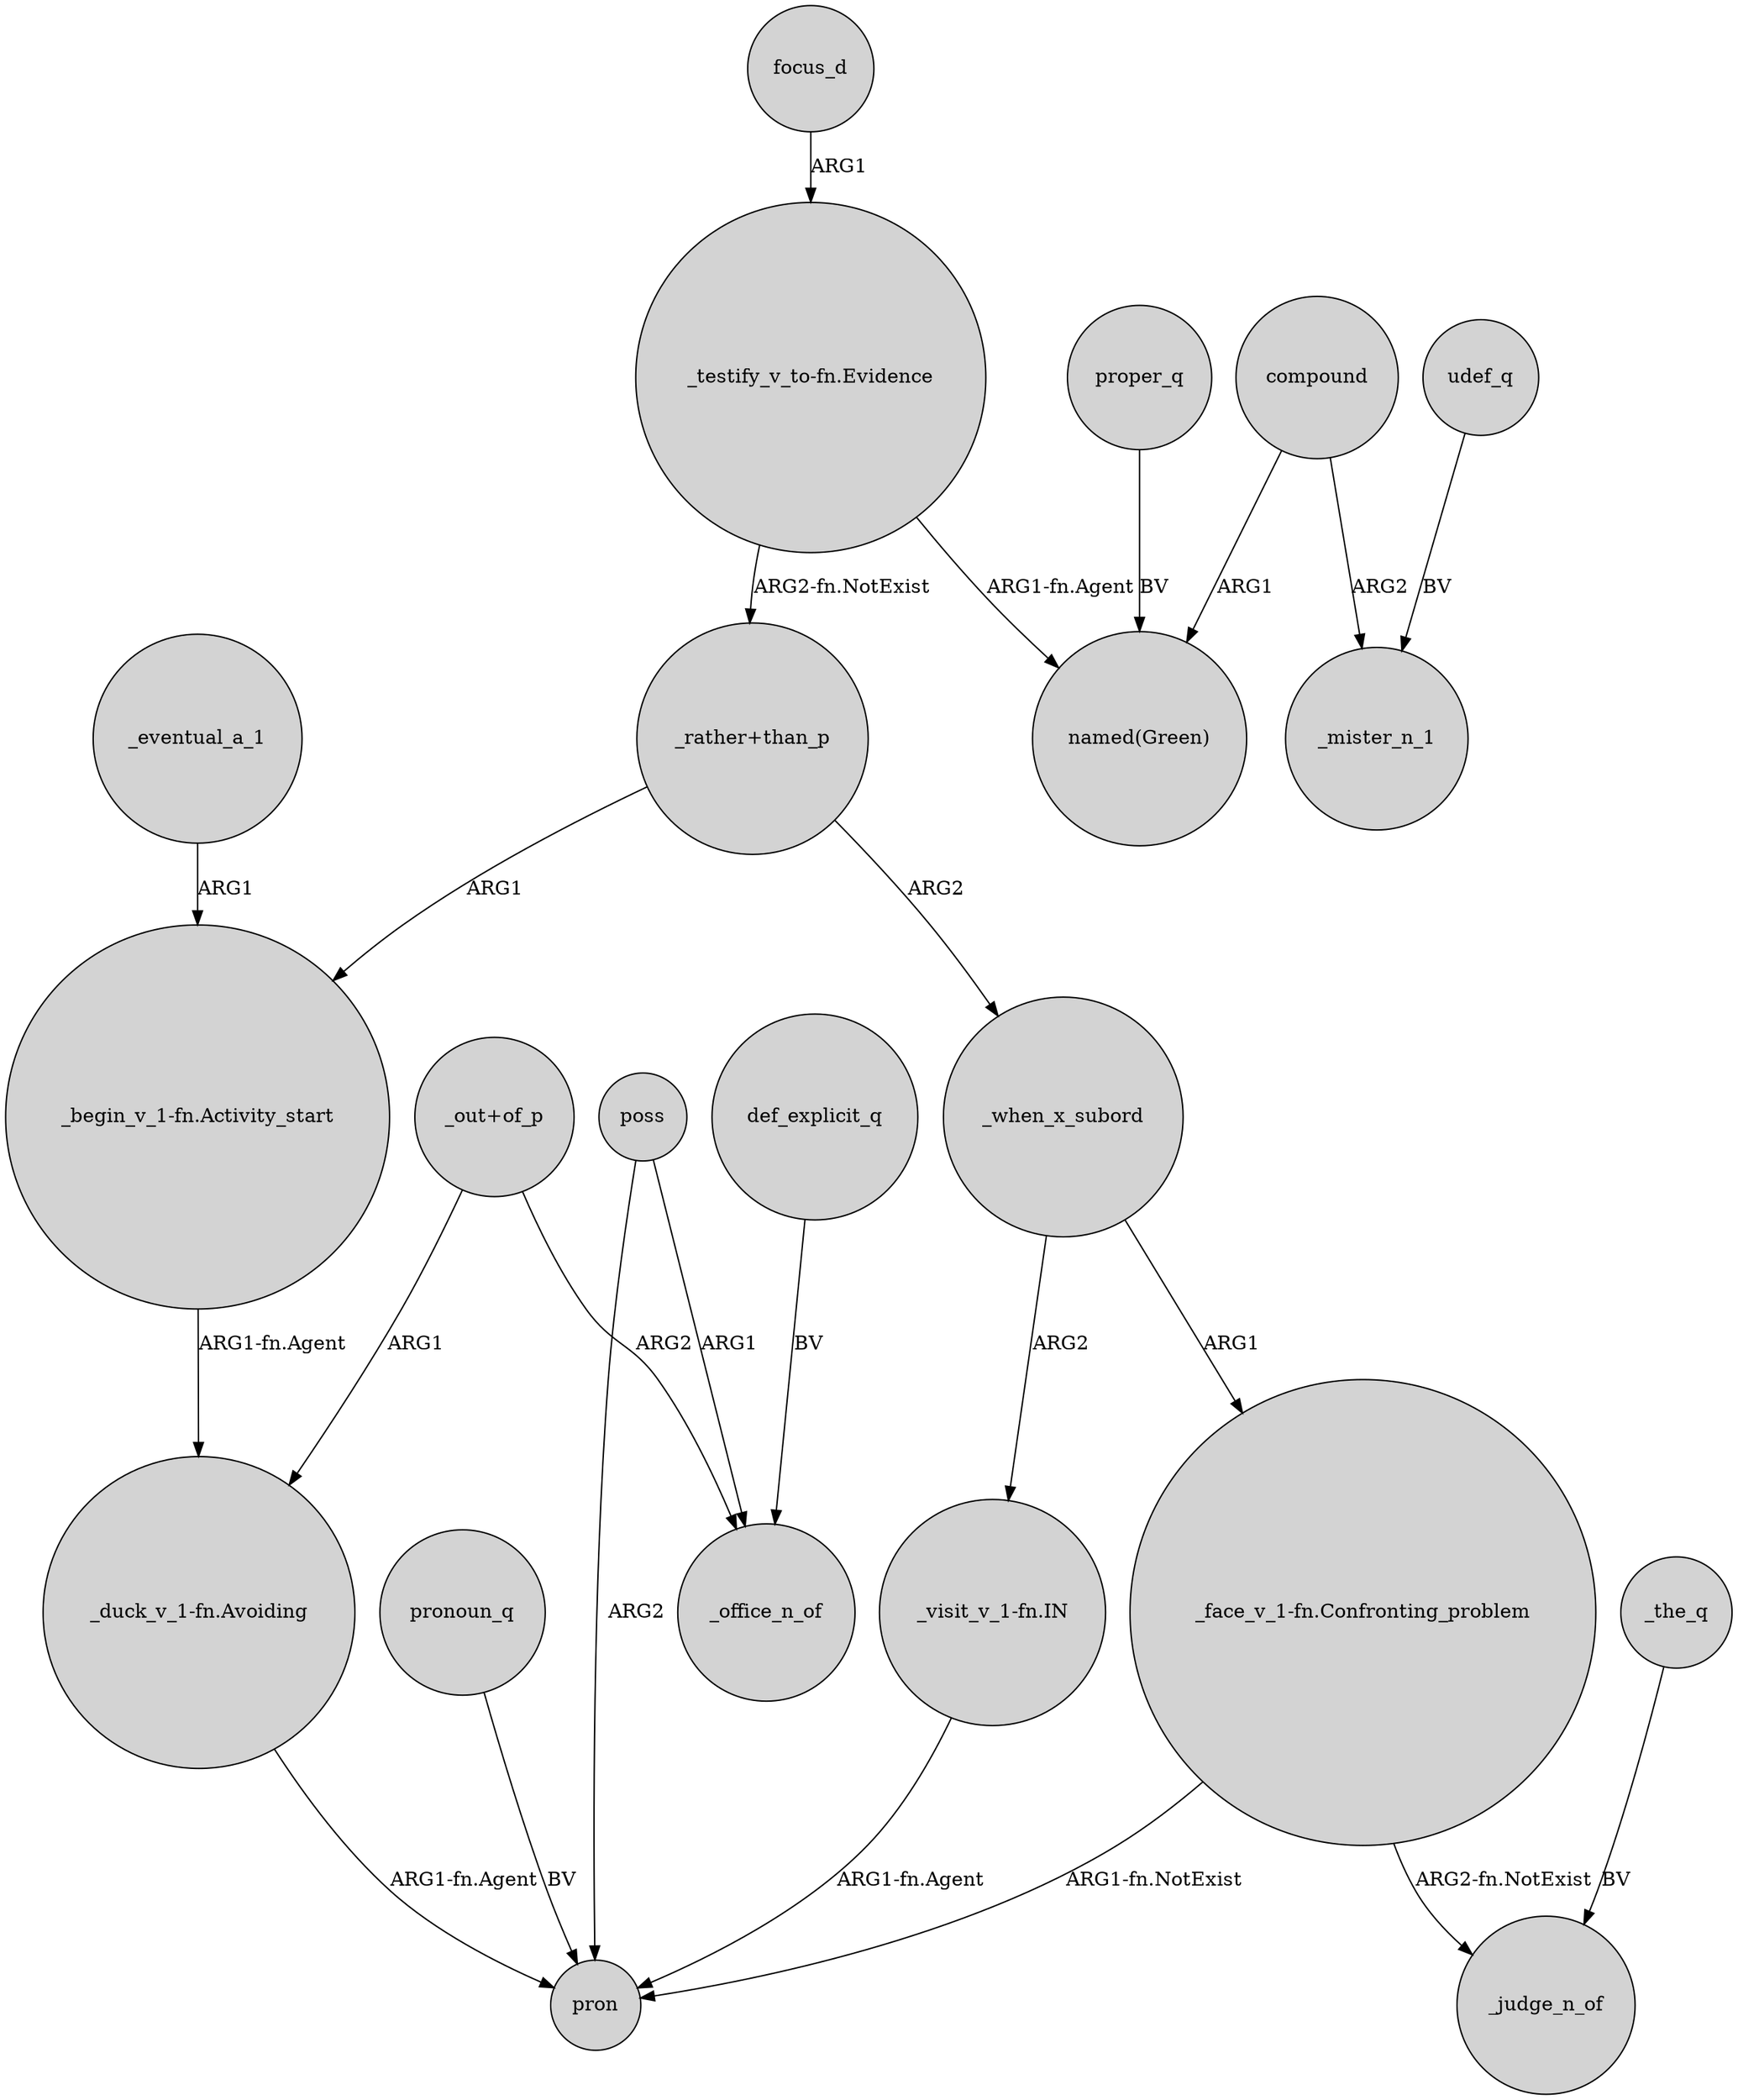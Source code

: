 digraph {
	node [shape=circle style=filled]
	"_rather+than_p" -> _when_x_subord [label=ARG2]
	poss -> pron [label=ARG2]
	"_begin_v_1-fn.Activity_start" -> "_duck_v_1-fn.Avoiding" [label="ARG1-fn.Agent"]
	def_explicit_q -> _office_n_of [label=BV]
	compound -> _mister_n_1 [label=ARG2]
	"_testify_v_to-fn.Evidence" -> "_rather+than_p" [label="ARG2-fn.NotExist"]
	udef_q -> _mister_n_1 [label=BV]
	"_rather+than_p" -> "_begin_v_1-fn.Activity_start" [label=ARG1]
	_when_x_subord -> "_face_v_1-fn.Confronting_problem" [label=ARG1]
	_eventual_a_1 -> "_begin_v_1-fn.Activity_start" [label=ARG1]
	"_face_v_1-fn.Confronting_problem" -> _judge_n_of [label="ARG2-fn.NotExist"]
	pronoun_q -> pron [label=BV]
	compound -> "named(Green)" [label=ARG1]
	"_face_v_1-fn.Confronting_problem" -> pron [label="ARG1-fn.NotExist"]
	poss -> _office_n_of [label=ARG1]
	"_duck_v_1-fn.Avoiding" -> pron [label="ARG1-fn.Agent"]
	proper_q -> "named(Green)" [label=BV]
	"_testify_v_to-fn.Evidence" -> "named(Green)" [label="ARG1-fn.Agent"]
	_when_x_subord -> "_visit_v_1-fn.IN" [label=ARG2]
	focus_d -> "_testify_v_to-fn.Evidence" [label=ARG1]
	"_out+of_p" -> _office_n_of [label=ARG2]
	_the_q -> _judge_n_of [label=BV]
	"_visit_v_1-fn.IN" -> pron [label="ARG1-fn.Agent"]
	"_out+of_p" -> "_duck_v_1-fn.Avoiding" [label=ARG1]
}
